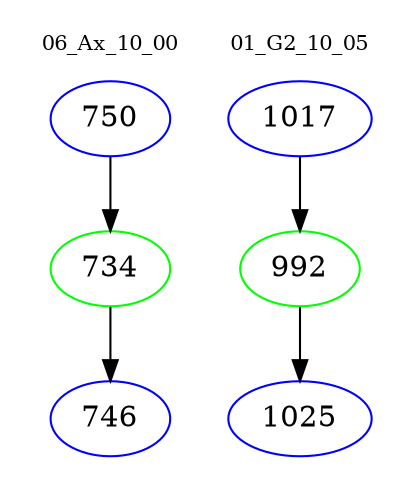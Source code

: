 digraph{
subgraph cluster_0 {
color = white
label = "06_Ax_10_00";
fontsize=10;
T0_750 [label="750", color="blue"]
T0_750 -> T0_734 [color="black"]
T0_734 [label="734", color="green"]
T0_734 -> T0_746 [color="black"]
T0_746 [label="746", color="blue"]
}
subgraph cluster_1 {
color = white
label = "01_G2_10_05";
fontsize=10;
T1_1017 [label="1017", color="blue"]
T1_1017 -> T1_992 [color="black"]
T1_992 [label="992", color="green"]
T1_992 -> T1_1025 [color="black"]
T1_1025 [label="1025", color="blue"]
}
}
